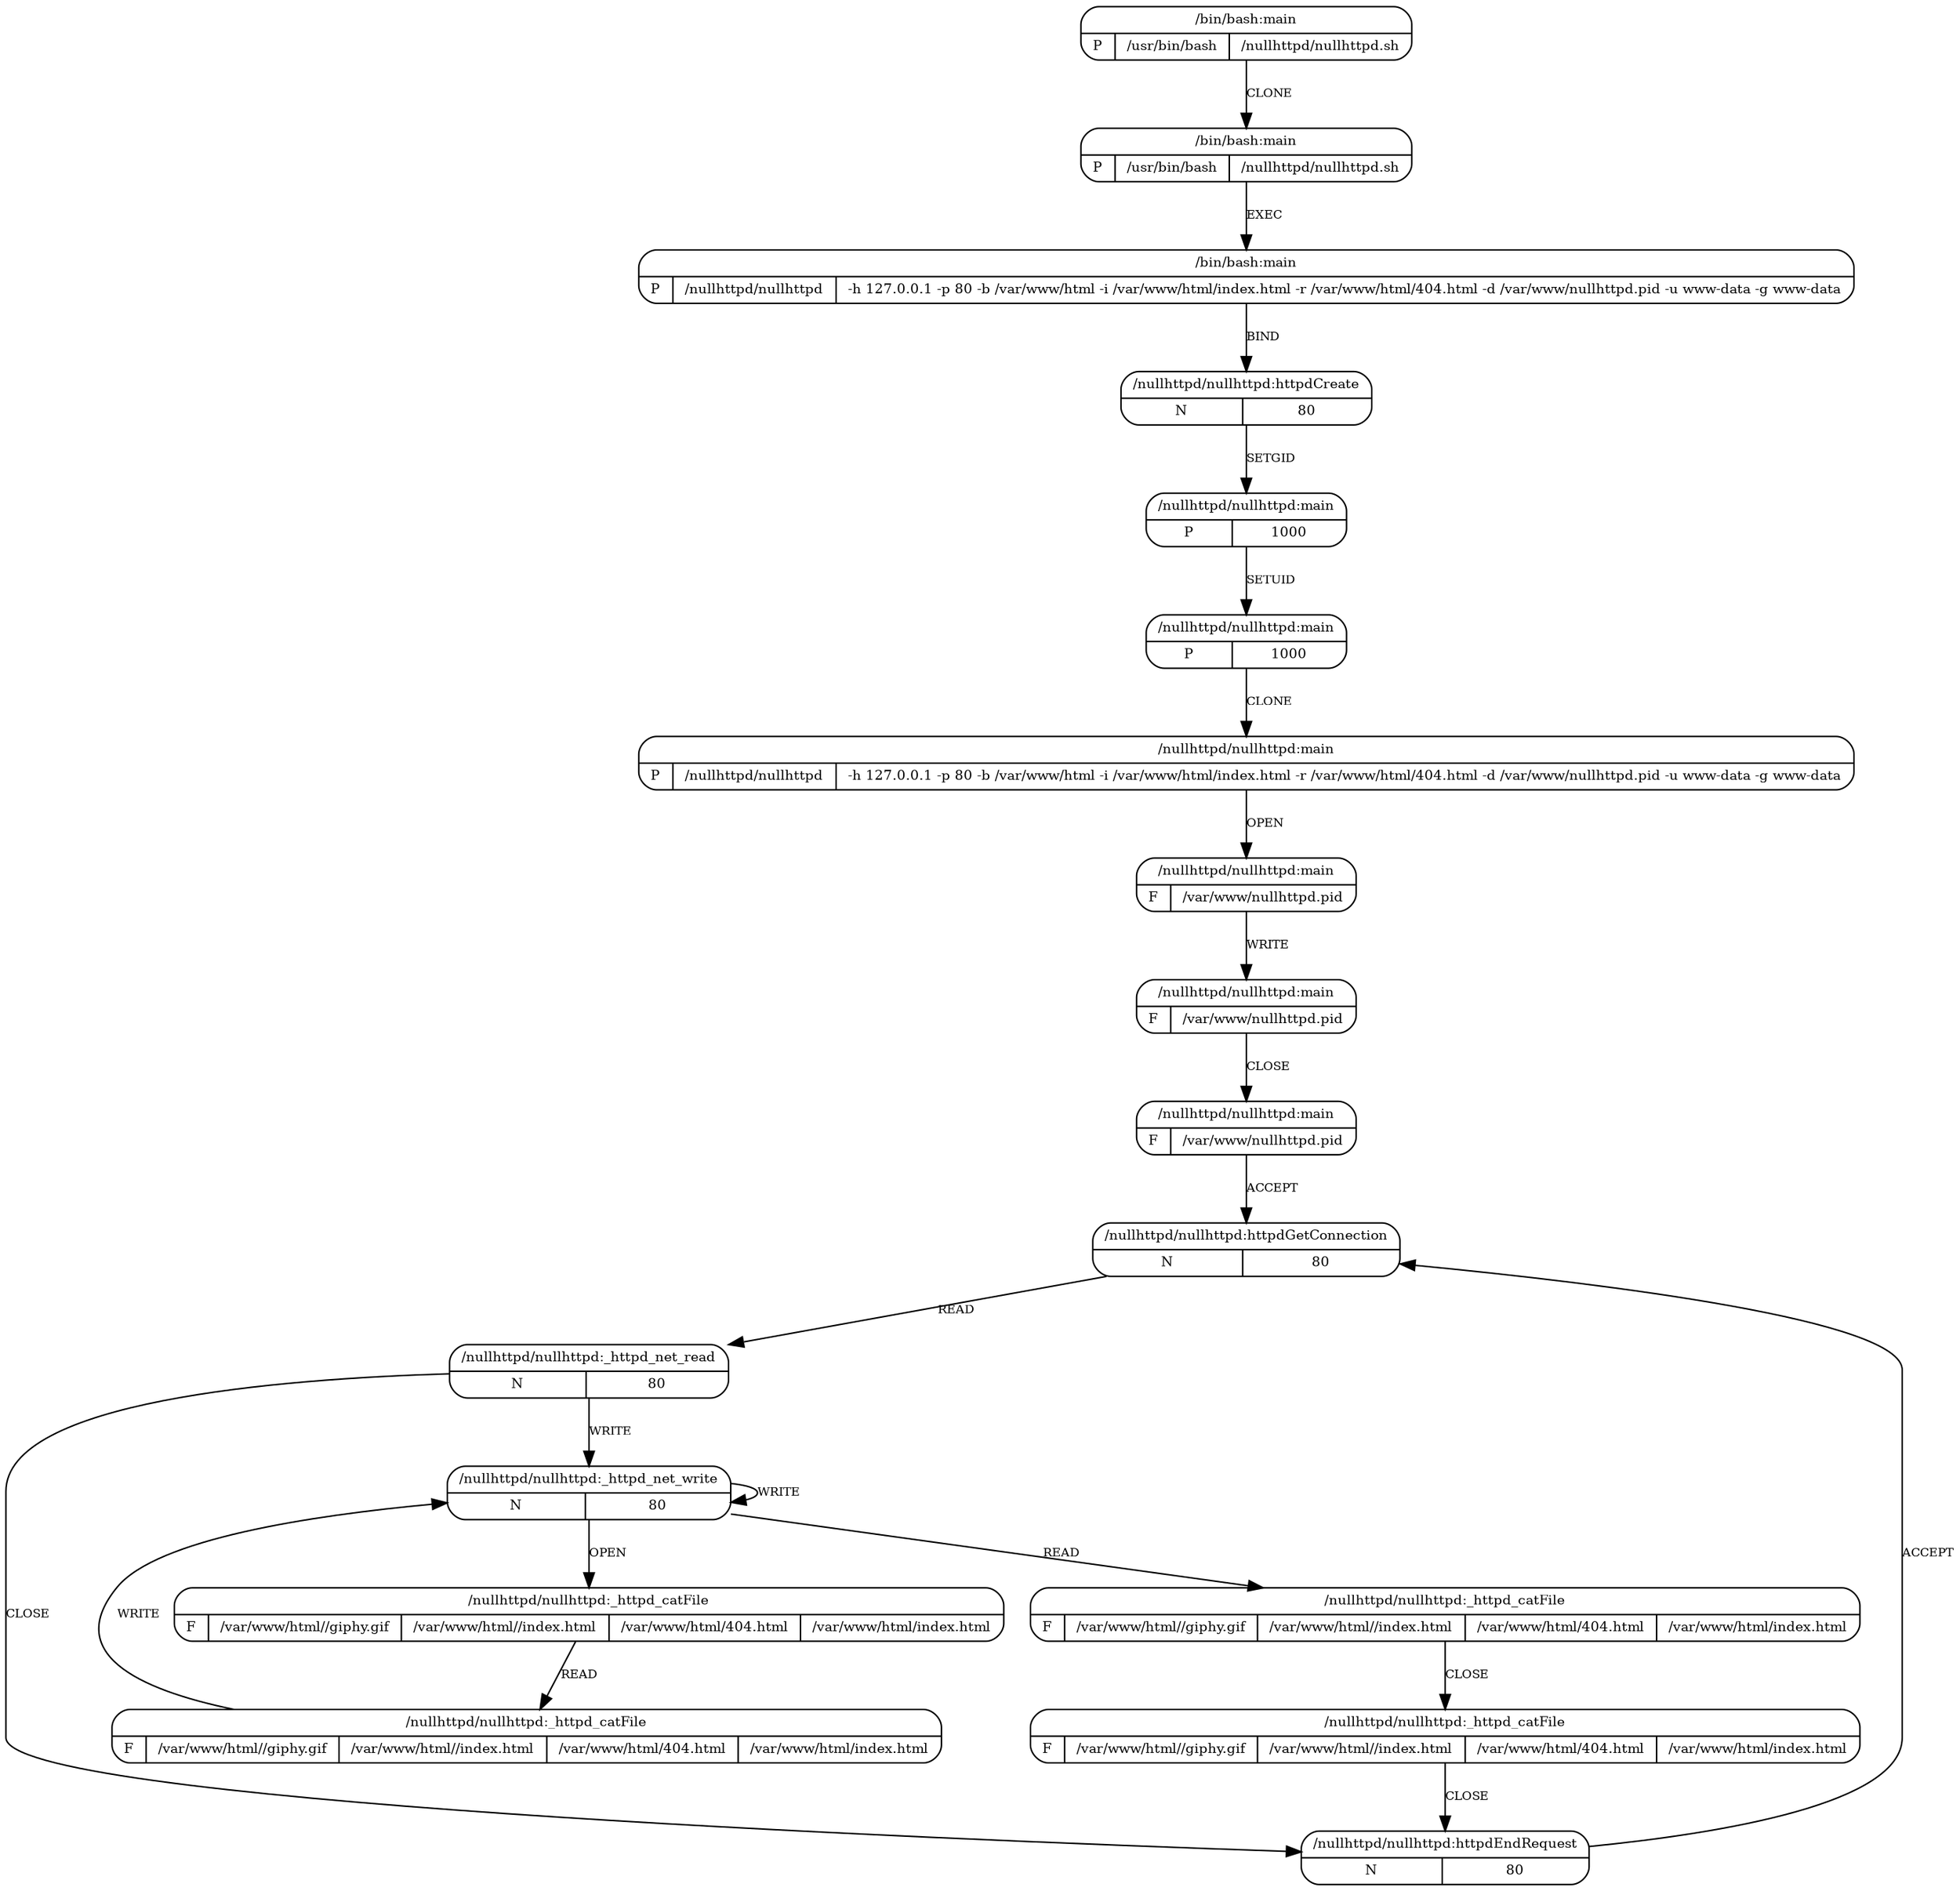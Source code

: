 digraph G {
  3 [shape=Mrecord, label="{{/nullhttpd/nullhttpd:httpdCreate}|{N|{80}}}",
     fontsize=9, ];
  10 [shape=Mrecord,
      label="{{/nullhttpd/nullhttpd:httpdGetConnection}|{N|{80}}}",
      fontsize=9, ];
  12 [shape=Mrecord, label="{{/nullhttpd/nullhttpd:_httpd_net_write}|{N|{80}}}",
      fontsize=9, ];
  11 [shape=Mrecord, label="{{/nullhttpd/nullhttpd:_httpd_net_read}|{N|{80}}}",
      fontsize=9, ];
  16 [shape=Mrecord,
      label="{{/nullhttpd/nullhttpd:_httpd_catFile}|{F|{/var/www/html//giphy.gif}|{/var/www/html//index.html}|{/var/www/html/404.html}|{/var/www/html/index.html}}}",
      fontsize=9, ];
  17 [shape=Mrecord,
      label="{{/nullhttpd/nullhttpd:_httpd_catFile}|{F|{/var/www/html//giphy.gif}|{/var/www/html//index.html}|{/var/www/html/404.html}|{/var/www/html/index.html}}}",
      fontsize=9, ];
  13 [shape=Mrecord,
      label="{{/nullhttpd/nullhttpd:_httpd_catFile}|{F|{/var/www/html//giphy.gif}|{/var/www/html//index.html}|{/var/www/html/404.html}|{/var/www/html/index.html}}}",
      fontsize=9, ];
  14 [shape=Mrecord,
      label="{{/nullhttpd/nullhttpd:_httpd_catFile}|{F|{/var/www/html//giphy.gif}|{/var/www/html//index.html}|{/var/www/html/404.html}|{/var/www/html/index.html}}}",
      fontsize=9, ];
  15 [shape=Mrecord, label="{{/nullhttpd/nullhttpd:httpdEndRequest}|{N|{80}}}",
      fontsize=9, ];
  7 [shape=Mrecord,
     label="{{/nullhttpd/nullhttpd:main}|{F|{/var/www/nullhttpd.pid}}}",
     fontsize=9, ];
  8 [shape=Mrecord,
     label="{{/nullhttpd/nullhttpd:main}|{F|{/var/www/nullhttpd.pid}}}",
     fontsize=9, ];
  9 [shape=Mrecord,
     label="{{/nullhttpd/nullhttpd:main}|{F|{/var/www/nullhttpd.pid}}}",
     fontsize=9, ];
  6 [shape=Mrecord,
     label="{{/nullhttpd/nullhttpd:main}|{P|/nullhttpd/nullhttpd|-h 127.0.0.1 -p 80 -b /var/www/html -i /var/www/html/index.html -r /var/www/html/404.html -d /var/www/nullhttpd.pid -u www-data -g www-data}}",
     fontsize=9, ];
  5 [shape=Mrecord, label="{{/nullhttpd/nullhttpd:main}|{P|1000}}", fontsize=9, ];
  4 [shape=Mrecord, label="{{/nullhttpd/nullhttpd:main}|{P|1000}}", fontsize=9, ];
  0 [shape=Mrecord,
     label="{{/bin/bash:main}|{P|/usr/bin/bash|/nullhttpd/nullhttpd.sh}}",
     fontsize=9, ];
  1 [shape=Mrecord,
     label="{{/bin/bash:main}|{P|/usr/bin/bash|/nullhttpd/nullhttpd.sh}}",
     fontsize=9, ];
  2 [shape=Mrecord,
     label="{{/bin/bash:main}|{P|/nullhttpd/nullhttpd|-h 127.0.0.1 -p 80 -b /var/www/html -i /var/www/html/index.html -r /var/www/html/404.html -d /var/www/nullhttpd.pid -u www-data -g www-data}}",
     fontsize=9, ];
  
  
  3 -> 4 [label="SETGID", fontsize=8, ];
  10 -> 11 [label="READ", fontsize=8, ];
  12 -> 12 [label="WRITE", fontsize=8, ];
  12 -> 16 [label="OPEN", fontsize=8, ];
  12 -> 13 [label="READ", fontsize=8, ];
  11 -> 12 [label="WRITE", fontsize=8, ];
  11 -> 15 [label="CLOSE", fontsize=8, ];
  16 -> 17 [label="READ", fontsize=8, ];
  17 -> 12 [label="WRITE", fontsize=8, ];
  13 -> 14 [label="CLOSE", fontsize=8, ];
  14 -> 15 [label="CLOSE", fontsize=8, ];
  15 -> 10 [label="ACCEPT", fontsize=8, ];
  7 -> 8 [label="WRITE", fontsize=8, ];
  8 -> 9 [label="CLOSE", fontsize=8, ];
  9 -> 10 [label="ACCEPT", fontsize=8, ];
  6 -> 7 [label="OPEN", fontsize=8, ];
  5 -> 6 [label="CLONE", fontsize=8, ];
  4 -> 5 [label="SETUID", fontsize=8, ];
  0 -> 1 [label="CLONE", fontsize=8, ];
  1 -> 2 [label="EXEC", fontsize=8, ];
  2 -> 3 [label="BIND", fontsize=8, ];
  
  }